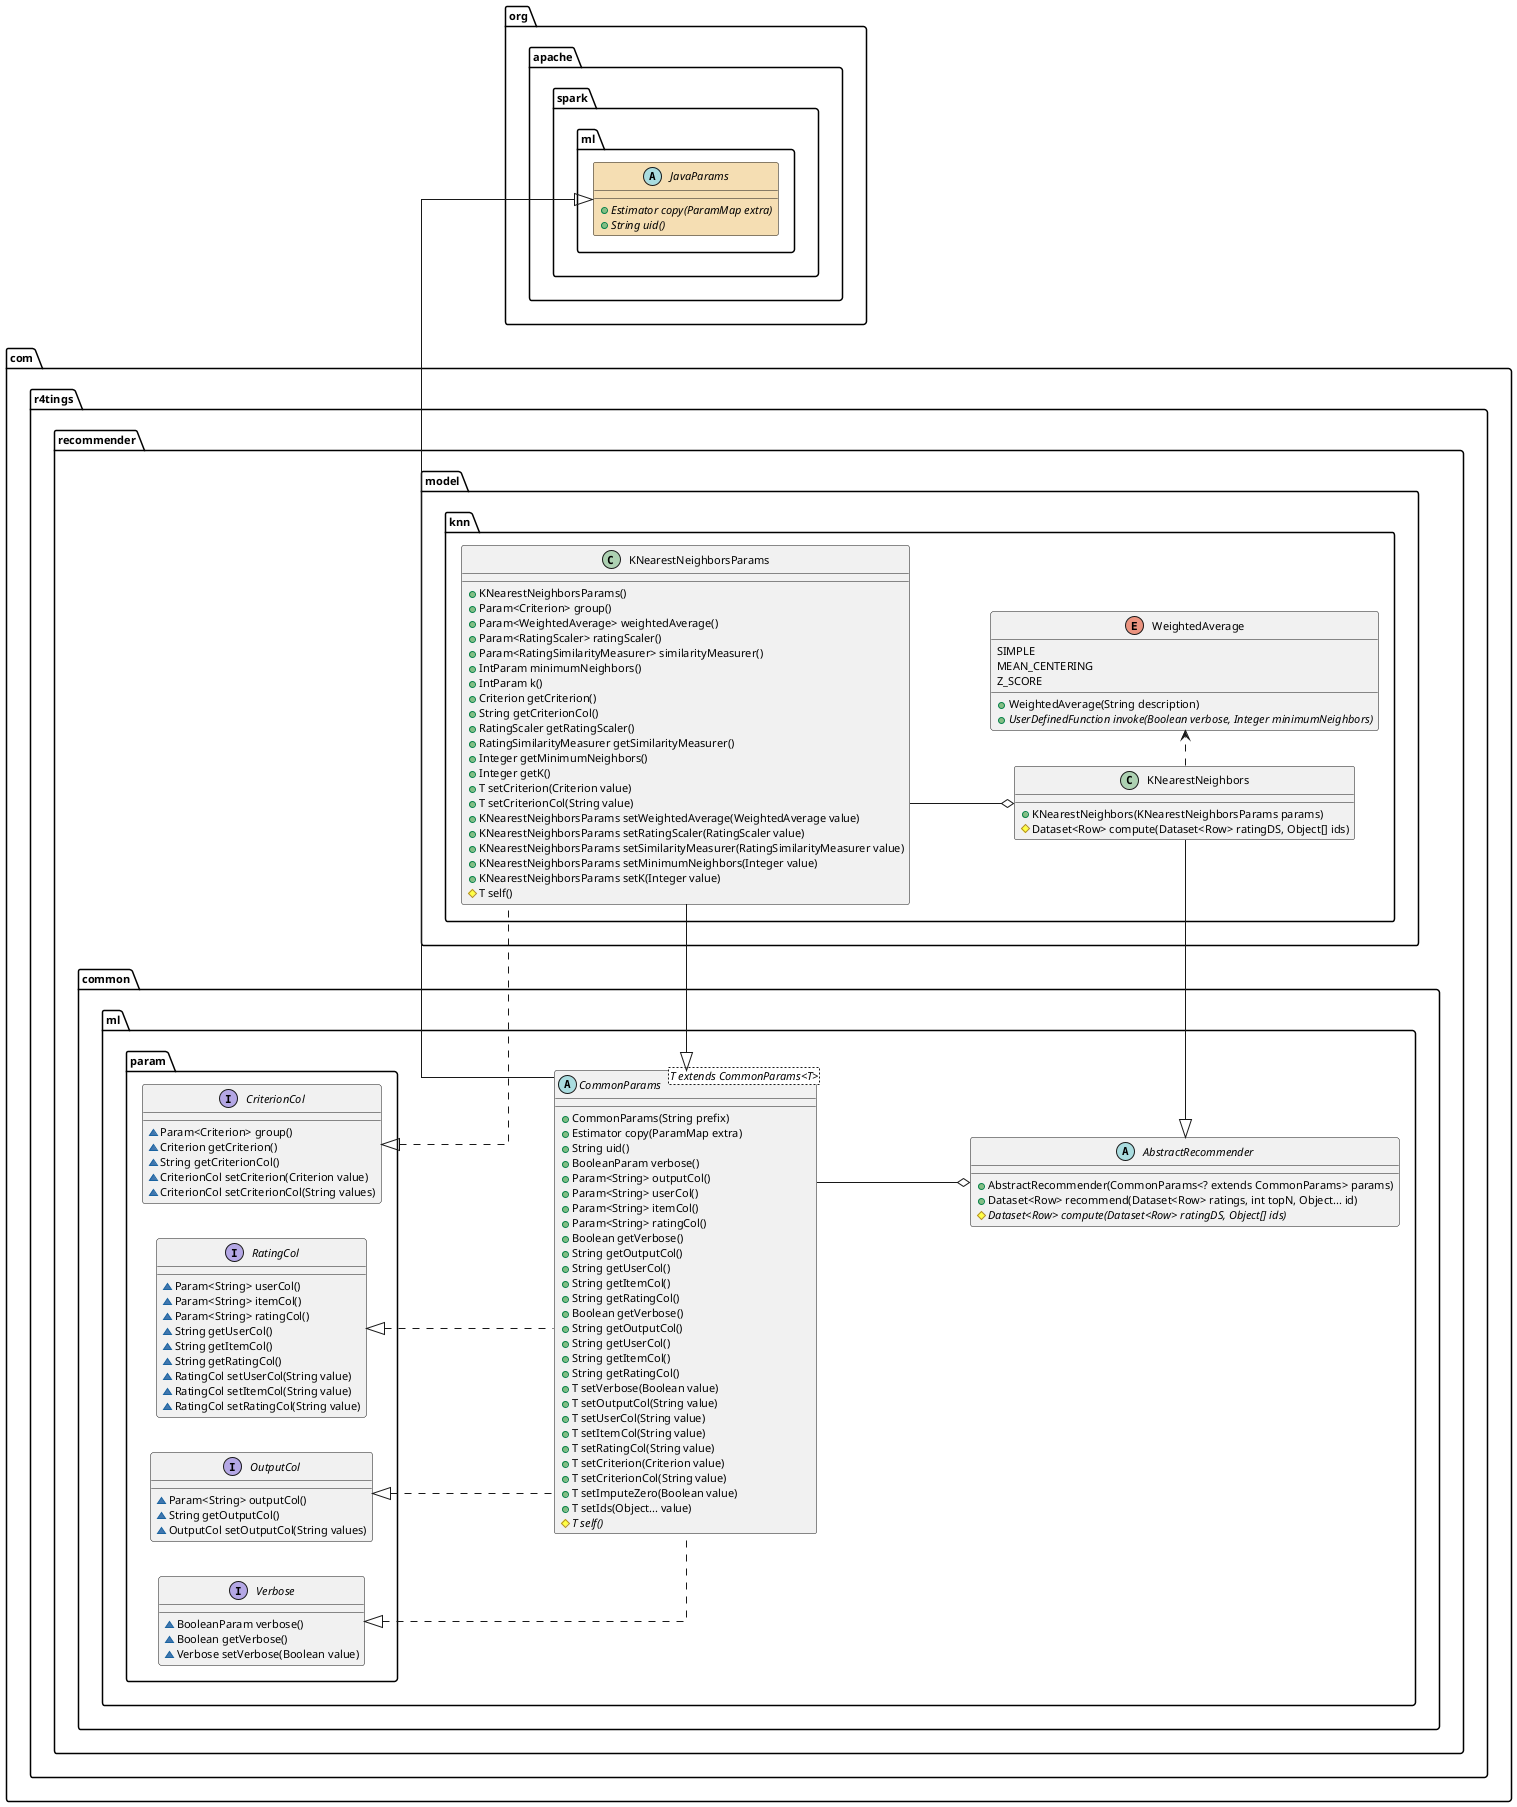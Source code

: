 @startuml

skinparam defaultFontName "D2Coding ligature"
skinparam defaultFontSize 11
skinparam shadowing false

skinparam linetype ortho
left to right direction

package org.apache.spark.ml {

    abstract class JavaParams #Wheat {
        + {abstract} Estimator copy(ParamMap extra)
        + {abstract} String uid()
    }

}

package com.r4tings.recommender.common.ml {

    package com.r4tings.recommender.common.ml.param {

        interface RatingCol{
            ~ Param<String> userCol()
            ~ Param<String> itemCol()
            ~ Param<String> ratingCol()
            ~ String getUserCol()
            ~ String getItemCol()
            ~ String getRatingCol()
            ~ RatingCol setUserCol(String value)
            ~ RatingCol setItemCol(String value)
            ~ RatingCol setRatingCol(String value)
        }

        interface OutputCol{
            ~ Param<String> outputCol()
            ~ String getOutputCol()
            ~ OutputCol setOutputCol(String values)
        }

        interface Verbose{
            ~ BooleanParam verbose()
            ~ Boolean getVerbose()
            ~ Verbose setVerbose(Boolean value)
        }

        interface CriterionCol{
            ~ Param<Criterion> group()
            ~ Criterion getCriterion()
            ~ String getCriterionCol()
            ~ CriterionCol setCriterion(Criterion value)
            ~ CriterionCol setCriterionCol(String values)
        }
    }

    abstract class CommonParams<T extends CommonParams<T>>{
        + CommonParams(String prefix)
        + Estimator copy(ParamMap extra)
        + String uid()
        + BooleanParam verbose()
        + Param<String> outputCol()
        + Param<String> userCol()
        + Param<String> itemCol()
        + Param<String> ratingCol()
        + Boolean getVerbose()
        + String getOutputCol()
        + String getUserCol()
        + String getItemCol()
        + String getRatingCol()
        + Boolean getVerbose()
        + String getOutputCol()
        + String getUserCol()
        + String getItemCol()
        + String getRatingCol()
        + T setVerbose(Boolean value)
        + T setOutputCol(String value)
        + T setUserCol(String value)
        + T setItemCol(String value)
        + T setRatingCol(String value)
        + T setCriterion(Criterion value)
        + T setCriterionCol(String value)
        + T setImputeZero(Boolean value)
        + T setIds(Object... value)
        # {abstract} T self()
    }

    abstract class AbstractRecommender{
        + AbstractRecommender(CommonParams<? extends CommonParams> params)
        + Dataset<Row> recommend(Dataset<Row> ratings, int topN, Object... id)
        # {abstract} Dataset<Row> compute(Dataset<Row> ratingDS, Object[] ids)
    }

    JavaParams <|-left- CommonParams

    OutputCol <|.. CommonParams
    Verbose <|.. CommonParams
    RatingCol <|.. CommonParams

    AbstractRecommender o-up- CommonParams

}

package com.r4tings.recommender.model.knn {

    class KNearestNeighborsParams{
        + KNearestNeighborsParams()
        + Param<Criterion> group()
        + Param<WeightedAverage> weightedAverage()
        + Param<RatingScaler> ratingScaler()
        + Param<RatingSimilarityMeasurer> similarityMeasurer()
        + IntParam minimumNeighbors()
        + IntParam k()
        + Criterion getCriterion()
        + String getCriterionCol()
        + RatingScaler getRatingScaler()
        + RatingSimilarityMeasurer getSimilarityMeasurer()
        + Integer getMinimumNeighbors()
        + Integer getK()
        + T setCriterion(Criterion value)
        + T setCriterionCol(String value)
        + KNearestNeighborsParams setWeightedAverage(WeightedAverage value)
        + KNearestNeighborsParams setRatingScaler(RatingScaler value)
        + KNearestNeighborsParams setSimilarityMeasurer(RatingSimilarityMeasurer value)
        + KNearestNeighborsParams setMinimumNeighbors(Integer value)
        + KNearestNeighborsParams setK(Integer value)
        # T self()
    }

    class KNearestNeighbors{
        + KNearestNeighbors(KNearestNeighborsParams params)
        # Dataset<Row> compute(Dataset<Row> ratingDS, Object[] ids)
    }

    enum WeightedAverage {
        SIMPLE
        MEAN_CENTERING
        Z_SCORE
        + WeightedAverage(String description)
        + {abstract} UserDefinedFunction invoke(Boolean verbose, Integer minimumNeighbors)
    }


    KNearestNeighbors o-up- KNearestNeighborsParams

    CommonParams <|-left- KNearestNeighborsParams
    CriterionCol <|.. KNearestNeighborsParams

    AbstractRecommender <|-- KNearestNeighbors
    WeightedAverage <.left. KNearestNeighbors


}

'com.r4tings.recommender.common.ml.param -[hidden]- com.r4tings.recommender.model.knn


@enduml